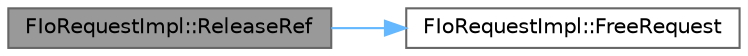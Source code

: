 digraph "FIoRequestImpl::ReleaseRef"
{
 // INTERACTIVE_SVG=YES
 // LATEX_PDF_SIZE
  bgcolor="transparent";
  edge [fontname=Helvetica,fontsize=10,labelfontname=Helvetica,labelfontsize=10];
  node [fontname=Helvetica,fontsize=10,shape=box,height=0.2,width=0.4];
  rankdir="LR";
  Node1 [id="Node000001",label="FIoRequestImpl::ReleaseRef",height=0.2,width=0.4,color="gray40", fillcolor="grey60", style="filled", fontcolor="black",tooltip=" "];
  Node1 -> Node2 [id="edge1_Node000001_Node000002",color="steelblue1",style="solid",tooltip=" "];
  Node2 [id="Node000002",label="FIoRequestImpl::FreeRequest",height=0.2,width=0.4,color="grey40", fillcolor="white", style="filled",URL="$d2/ddd/classFIoRequestImpl.html#a88be7b6eee63dc50116298d8a7d0748b",tooltip=" "];
}
